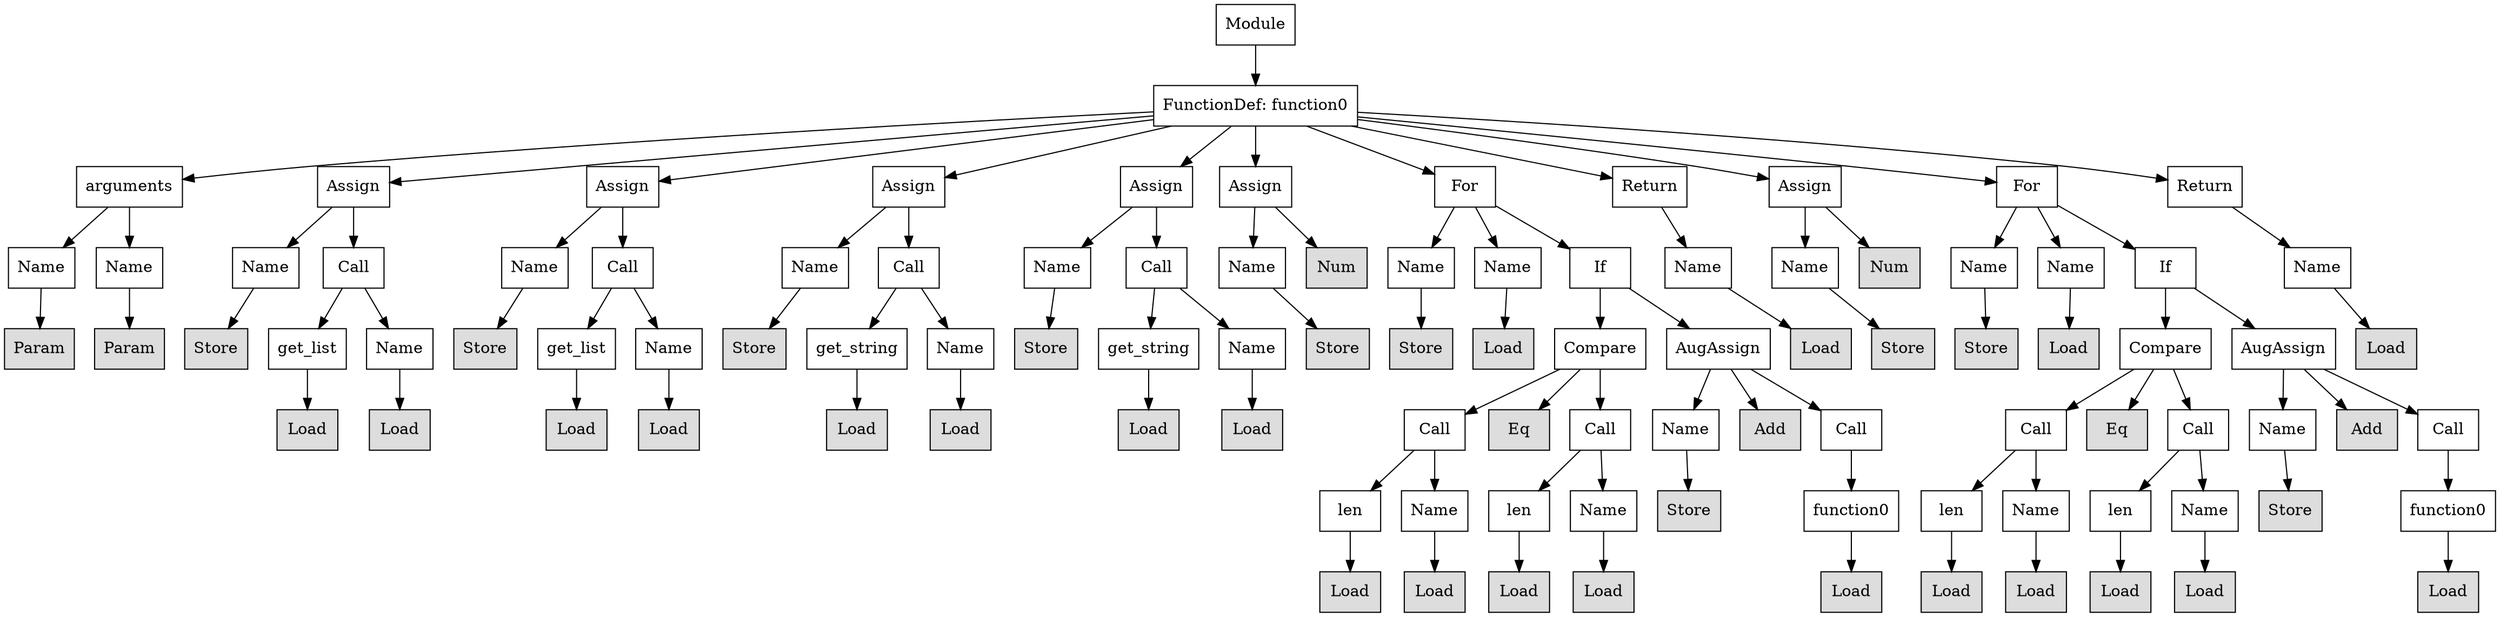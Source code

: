digraph G {
n0 [shape=rect, label="Module"];
n1 [shape=rect, label="FunctionDef: function0"];
n2 [shape=rect, label="arguments"];
n3 [shape=rect, label="Assign"];
n4 [shape=rect, label="Assign"];
n5 [shape=rect, label="Assign"];
n6 [shape=rect, label="Assign"];
n7 [shape=rect, label="Assign"];
n8 [shape=rect, label="For"];
n9 [shape=rect, label="Return"];
n10 [shape=rect, label="Assign"];
n11 [shape=rect, label="For"];
n12 [shape=rect, label="Return"];
n13 [shape=rect, label="Name"];
n14 [shape=rect, label="Name"];
n15 [shape=rect, label="Name"];
n16 [shape=rect, label="Call"];
n17 [shape=rect, label="Name"];
n18 [shape=rect, label="Call"];
n19 [shape=rect, label="Name"];
n20 [shape=rect, label="Call"];
n21 [shape=rect, label="Name"];
n22 [shape=rect, label="Call"];
n23 [shape=rect, label="Name"];
n24 [shape=rect, label="Num" style="filled" fillcolor="#dddddd"];
n25 [shape=rect, label="Name"];
n26 [shape=rect, label="Name"];
n27 [shape=rect, label="If"];
n28 [shape=rect, label="Name"];
n29 [shape=rect, label="Name"];
n30 [shape=rect, label="Num" style="filled" fillcolor="#dddddd"];
n31 [shape=rect, label="Name"];
n32 [shape=rect, label="Name"];
n33 [shape=rect, label="If"];
n34 [shape=rect, label="Name"];
n35 [shape=rect, label="Param" style="filled" fillcolor="#dddddd"];
n36 [shape=rect, label="Param" style="filled" fillcolor="#dddddd"];
n37 [shape=rect, label="Store" style="filled" fillcolor="#dddddd"];
n38 [shape=rect, label="get_list"];
n39 [shape=rect, label="Name"];
n40 [shape=rect, label="Store" style="filled" fillcolor="#dddddd"];
n41 [shape=rect, label="get_list"];
n42 [shape=rect, label="Name"];
n43 [shape=rect, label="Store" style="filled" fillcolor="#dddddd"];
n44 [shape=rect, label="get_string"];
n45 [shape=rect, label="Name"];
n46 [shape=rect, label="Store" style="filled" fillcolor="#dddddd"];
n47 [shape=rect, label="get_string"];
n48 [shape=rect, label="Name"];
n49 [shape=rect, label="Store" style="filled" fillcolor="#dddddd"];
n50 [shape=rect, label="Store" style="filled" fillcolor="#dddddd"];
n51 [shape=rect, label="Load" style="filled" fillcolor="#dddddd"];
n52 [shape=rect, label="Compare"];
n53 [shape=rect, label="AugAssign"];
n54 [shape=rect, label="Load" style="filled" fillcolor="#dddddd"];
n55 [shape=rect, label="Store" style="filled" fillcolor="#dddddd"];
n56 [shape=rect, label="Store" style="filled" fillcolor="#dddddd"];
n57 [shape=rect, label="Load" style="filled" fillcolor="#dddddd"];
n58 [shape=rect, label="Compare"];
n59 [shape=rect, label="AugAssign"];
n60 [shape=rect, label="Load" style="filled" fillcolor="#dddddd"];
n61 [shape=rect, label="Load" style="filled" fillcolor="#dddddd"];
n62 [shape=rect, label="Load" style="filled" fillcolor="#dddddd"];
n63 [shape=rect, label="Load" style="filled" fillcolor="#dddddd"];
n64 [shape=rect, label="Load" style="filled" fillcolor="#dddddd"];
n65 [shape=rect, label="Load" style="filled" fillcolor="#dddddd"];
n66 [shape=rect, label="Load" style="filled" fillcolor="#dddddd"];
n67 [shape=rect, label="Load" style="filled" fillcolor="#dddddd"];
n68 [shape=rect, label="Load" style="filled" fillcolor="#dddddd"];
n69 [shape=rect, label="Call"];
n70 [shape=rect, label="Eq" style="filled" fillcolor="#dddddd"];
n71 [shape=rect, label="Call"];
n72 [shape=rect, label="Name"];
n73 [shape=rect, label="Add" style="filled" fillcolor="#dddddd"];
n74 [shape=rect, label="Call"];
n75 [shape=rect, label="Call"];
n76 [shape=rect, label="Eq" style="filled" fillcolor="#dddddd"];
n77 [shape=rect, label="Call"];
n78 [shape=rect, label="Name"];
n79 [shape=rect, label="Add" style="filled" fillcolor="#dddddd"];
n80 [shape=rect, label="Call"];
n81 [shape=rect, label="len"];
n82 [shape=rect, label="Name"];
n83 [shape=rect, label="len"];
n84 [shape=rect, label="Name"];
n85 [shape=rect, label="Store" style="filled" fillcolor="#dddddd"];
n86 [shape=rect, label="function0"];
n87 [shape=rect, label="len"];
n88 [shape=rect, label="Name"];
n89 [shape=rect, label="len"];
n90 [shape=rect, label="Name"];
n91 [shape=rect, label="Store" style="filled" fillcolor="#dddddd"];
n92 [shape=rect, label="function0"];
n93 [shape=rect, label="Load" style="filled" fillcolor="#dddddd"];
n94 [shape=rect, label="Load" style="filled" fillcolor="#dddddd"];
n95 [shape=rect, label="Load" style="filled" fillcolor="#dddddd"];
n96 [shape=rect, label="Load" style="filled" fillcolor="#dddddd"];
n97 [shape=rect, label="Load" style="filled" fillcolor="#dddddd"];
n98 [shape=rect, label="Load" style="filled" fillcolor="#dddddd"];
n99 [shape=rect, label="Load" style="filled" fillcolor="#dddddd"];
n100 [shape=rect, label="Load" style="filled" fillcolor="#dddddd"];
n101 [shape=rect, label="Load" style="filled" fillcolor="#dddddd"];
n102 [shape=rect, label="Load" style="filled" fillcolor="#dddddd"];
n0 -> n1;
n1 -> n2;
n1 -> n3;
n1 -> n4;
n1 -> n5;
n1 -> n6;
n1 -> n7;
n1 -> n8;
n1 -> n9;
n1 -> n10;
n1 -> n11;
n1 -> n12;
n2 -> n13;
n2 -> n14;
n3 -> n15;
n3 -> n16;
n4 -> n17;
n4 -> n18;
n5 -> n19;
n5 -> n20;
n6 -> n21;
n6 -> n22;
n7 -> n23;
n7 -> n24;
n8 -> n25;
n8 -> n26;
n8 -> n27;
n9 -> n28;
n10 -> n29;
n10 -> n30;
n11 -> n31;
n11 -> n32;
n11 -> n33;
n12 -> n34;
n13 -> n35;
n14 -> n36;
n15 -> n37;
n16 -> n38;
n16 -> n39;
n17 -> n40;
n18 -> n41;
n18 -> n42;
n19 -> n43;
n20 -> n44;
n20 -> n45;
n21 -> n46;
n22 -> n47;
n22 -> n48;
n23 -> n49;
n25 -> n50;
n26 -> n51;
n27 -> n52;
n27 -> n53;
n28 -> n54;
n29 -> n55;
n31 -> n56;
n32 -> n57;
n33 -> n58;
n33 -> n59;
n34 -> n60;
n38 -> n61;
n39 -> n62;
n41 -> n63;
n42 -> n64;
n44 -> n65;
n45 -> n66;
n47 -> n67;
n48 -> n68;
n52 -> n69;
n52 -> n70;
n52 -> n71;
n53 -> n72;
n53 -> n73;
n53 -> n74;
n58 -> n75;
n58 -> n76;
n58 -> n77;
n59 -> n78;
n59 -> n79;
n59 -> n80;
n69 -> n81;
n69 -> n82;
n71 -> n83;
n71 -> n84;
n72 -> n85;
n74 -> n86;
n75 -> n87;
n75 -> n88;
n77 -> n89;
n77 -> n90;
n78 -> n91;
n80 -> n92;
n81 -> n93;
n82 -> n94;
n83 -> n95;
n84 -> n96;
n86 -> n97;
n87 -> n98;
n88 -> n99;
n89 -> n100;
n90 -> n101;
n92 -> n102;
}
